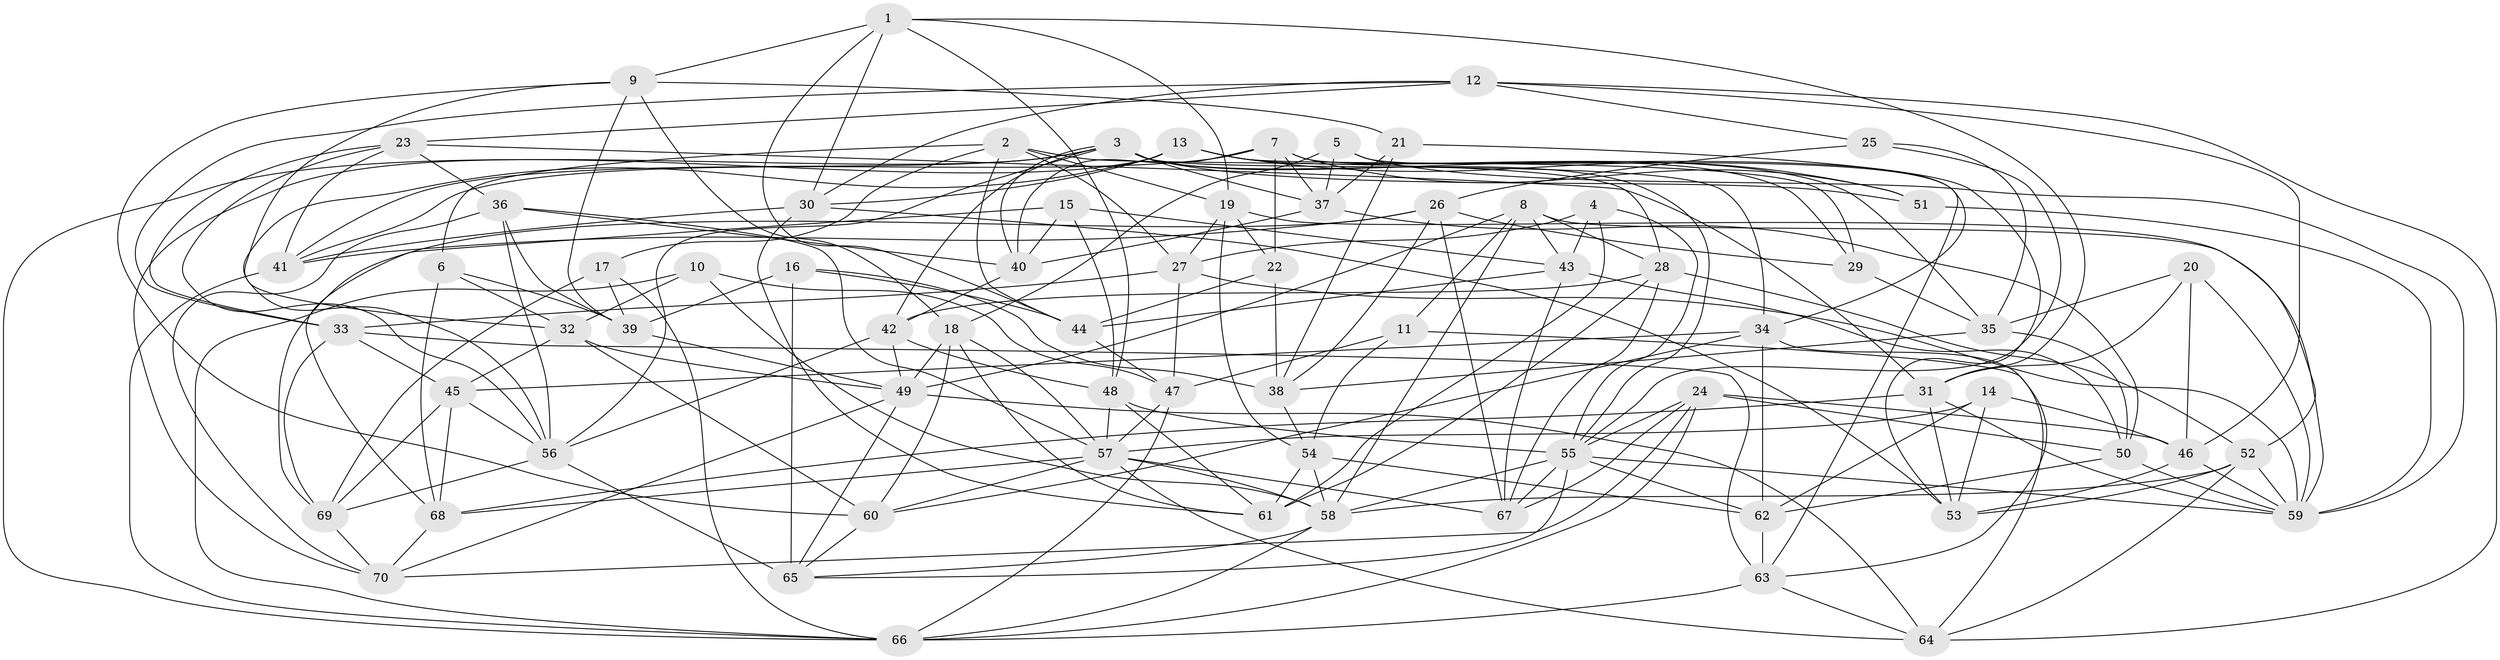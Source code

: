 // original degree distribution, {4: 1.0}
// Generated by graph-tools (version 1.1) at 2025/50/03/09/25 03:50:48]
// undirected, 70 vertices, 207 edges
graph export_dot {
graph [start="1"]
  node [color=gray90,style=filled];
  1;
  2;
  3;
  4;
  5;
  6;
  7;
  8;
  9;
  10;
  11;
  12;
  13;
  14;
  15;
  16;
  17;
  18;
  19;
  20;
  21;
  22;
  23;
  24;
  25;
  26;
  27;
  28;
  29;
  30;
  31;
  32;
  33;
  34;
  35;
  36;
  37;
  38;
  39;
  40;
  41;
  42;
  43;
  44;
  45;
  46;
  47;
  48;
  49;
  50;
  51;
  52;
  53;
  54;
  55;
  56;
  57;
  58;
  59;
  60;
  61;
  62;
  63;
  64;
  65;
  66;
  67;
  68;
  69;
  70;
  1 -- 9 [weight=1.0];
  1 -- 19 [weight=1.0];
  1 -- 30 [weight=1.0];
  1 -- 31 [weight=1.0];
  1 -- 44 [weight=1.0];
  1 -- 48 [weight=1.0];
  2 -- 6 [weight=1.0];
  2 -- 17 [weight=1.0];
  2 -- 19 [weight=1.0];
  2 -- 27 [weight=1.0];
  2 -- 28 [weight=1.0];
  2 -- 44 [weight=1.0];
  3 -- 29 [weight=1.0];
  3 -- 34 [weight=1.0];
  3 -- 37 [weight=1.0];
  3 -- 40 [weight=1.0];
  3 -- 41 [weight=1.0];
  3 -- 42 [weight=1.0];
  3 -- 51 [weight=1.0];
  3 -- 55 [weight=1.0];
  3 -- 56 [weight=1.0];
  3 -- 66 [weight=1.0];
  4 -- 27 [weight=1.0];
  4 -- 43 [weight=1.0];
  4 -- 55 [weight=1.0];
  4 -- 61 [weight=1.0];
  5 -- 18 [weight=1.0];
  5 -- 34 [weight=1.0];
  5 -- 37 [weight=1.0];
  5 -- 59 [weight=1.0];
  6 -- 32 [weight=1.0];
  6 -- 39 [weight=1.0];
  6 -- 68 [weight=1.0];
  7 -- 22 [weight=1.0];
  7 -- 37 [weight=1.0];
  7 -- 40 [weight=1.0];
  7 -- 41 [weight=1.0];
  7 -- 51 [weight=1.0];
  7 -- 63 [weight=1.0];
  8 -- 11 [weight=1.0];
  8 -- 28 [weight=1.0];
  8 -- 43 [weight=1.0];
  8 -- 49 [weight=1.0];
  8 -- 52 [weight=1.0];
  8 -- 58 [weight=1.0];
  9 -- 18 [weight=1.0];
  9 -- 21 [weight=1.0];
  9 -- 32 [weight=1.0];
  9 -- 39 [weight=1.0];
  9 -- 60 [weight=1.0];
  10 -- 32 [weight=1.0];
  10 -- 47 [weight=1.0];
  10 -- 58 [weight=1.0];
  10 -- 66 [weight=1.0];
  11 -- 47 [weight=1.0];
  11 -- 54 [weight=1.0];
  11 -- 64 [weight=1.0];
  12 -- 23 [weight=1.0];
  12 -- 25 [weight=1.0];
  12 -- 30 [weight=1.0];
  12 -- 33 [weight=1.0];
  12 -- 46 [weight=1.0];
  12 -- 64 [weight=1.0];
  13 -- 29 [weight=1.0];
  13 -- 30 [weight=1.0];
  13 -- 35 [weight=1.0];
  13 -- 51 [weight=1.0];
  13 -- 56 [weight=1.0];
  13 -- 70 [weight=1.0];
  14 -- 46 [weight=1.0];
  14 -- 53 [weight=1.0];
  14 -- 57 [weight=1.0];
  14 -- 62 [weight=1.0];
  15 -- 40 [weight=1.0];
  15 -- 43 [weight=1.0];
  15 -- 48 [weight=1.0];
  15 -- 68 [weight=1.0];
  16 -- 38 [weight=1.0];
  16 -- 39 [weight=1.0];
  16 -- 44 [weight=1.0];
  16 -- 65 [weight=1.0];
  17 -- 39 [weight=1.0];
  17 -- 66 [weight=1.0];
  17 -- 69 [weight=1.0];
  18 -- 49 [weight=1.0];
  18 -- 57 [weight=1.0];
  18 -- 60 [weight=1.0];
  18 -- 61 [weight=1.0];
  19 -- 22 [weight=1.0];
  19 -- 27 [weight=1.0];
  19 -- 54 [weight=1.0];
  19 -- 59 [weight=1.0];
  20 -- 31 [weight=1.0];
  20 -- 35 [weight=1.0];
  20 -- 46 [weight=1.0];
  20 -- 59 [weight=1.0];
  21 -- 37 [weight=1.0];
  21 -- 38 [weight=1.0];
  21 -- 53 [weight=1.0];
  22 -- 38 [weight=1.0];
  22 -- 44 [weight=1.0];
  23 -- 31 [weight=1.0];
  23 -- 33 [weight=1.0];
  23 -- 36 [weight=1.0];
  23 -- 41 [weight=1.0];
  23 -- 56 [weight=1.0];
  24 -- 46 [weight=1.0];
  24 -- 50 [weight=1.0];
  24 -- 55 [weight=1.0];
  24 -- 66 [weight=1.0];
  24 -- 67 [weight=1.0];
  24 -- 70 [weight=1.0];
  25 -- 26 [weight=1.0];
  25 -- 35 [weight=1.0];
  25 -- 55 [weight=1.0];
  26 -- 29 [weight=1.0];
  26 -- 38 [weight=1.0];
  26 -- 41 [weight=1.0];
  26 -- 67 [weight=1.0];
  26 -- 69 [weight=1.0];
  27 -- 33 [weight=1.0];
  27 -- 47 [weight=1.0];
  27 -- 59 [weight=1.0];
  28 -- 42 [weight=1.0];
  28 -- 52 [weight=1.0];
  28 -- 61 [weight=1.0];
  28 -- 67 [weight=1.0];
  29 -- 35 [weight=1.0];
  30 -- 41 [weight=1.0];
  30 -- 53 [weight=1.0];
  30 -- 61 [weight=1.0];
  31 -- 53 [weight=1.0];
  31 -- 59 [weight=1.0];
  31 -- 68 [weight=1.0];
  32 -- 45 [weight=1.0];
  32 -- 49 [weight=1.0];
  32 -- 60 [weight=1.0];
  33 -- 45 [weight=1.0];
  33 -- 63 [weight=1.0];
  33 -- 69 [weight=1.0];
  34 -- 45 [weight=1.0];
  34 -- 60 [weight=1.0];
  34 -- 62 [weight=1.0];
  34 -- 63 [weight=1.0];
  35 -- 38 [weight=1.0];
  35 -- 50 [weight=1.0];
  36 -- 39 [weight=1.0];
  36 -- 40 [weight=1.0];
  36 -- 56 [weight=1.0];
  36 -- 57 [weight=1.0];
  36 -- 70 [weight=1.0];
  37 -- 40 [weight=1.0];
  37 -- 50 [weight=1.0];
  38 -- 54 [weight=1.0];
  39 -- 49 [weight=1.0];
  40 -- 42 [weight=1.0];
  41 -- 66 [weight=1.0];
  42 -- 48 [weight=1.0];
  42 -- 49 [weight=1.0];
  42 -- 56 [weight=1.0];
  43 -- 44 [weight=1.0];
  43 -- 50 [weight=1.0];
  43 -- 67 [weight=1.0];
  44 -- 47 [weight=1.0];
  45 -- 56 [weight=1.0];
  45 -- 68 [weight=1.0];
  45 -- 69 [weight=1.0];
  46 -- 53 [weight=1.0];
  46 -- 59 [weight=1.0];
  47 -- 57 [weight=1.0];
  47 -- 66 [weight=1.0];
  48 -- 55 [weight=1.0];
  48 -- 57 [weight=1.0];
  48 -- 61 [weight=1.0];
  49 -- 64 [weight=1.0];
  49 -- 65 [weight=1.0];
  49 -- 70 [weight=1.0];
  50 -- 59 [weight=1.0];
  50 -- 62 [weight=1.0];
  51 -- 59 [weight=1.0];
  52 -- 53 [weight=1.0];
  52 -- 58 [weight=1.0];
  52 -- 59 [weight=1.0];
  52 -- 64 [weight=1.0];
  54 -- 58 [weight=1.0];
  54 -- 61 [weight=1.0];
  54 -- 62 [weight=1.0];
  55 -- 58 [weight=1.0];
  55 -- 59 [weight=1.0];
  55 -- 62 [weight=1.0];
  55 -- 65 [weight=1.0];
  55 -- 67 [weight=1.0];
  56 -- 65 [weight=1.0];
  56 -- 69 [weight=1.0];
  57 -- 58 [weight=1.0];
  57 -- 60 [weight=1.0];
  57 -- 64 [weight=1.0];
  57 -- 67 [weight=1.0];
  57 -- 68 [weight=1.0];
  58 -- 65 [weight=1.0];
  58 -- 66 [weight=1.0];
  60 -- 65 [weight=1.0];
  62 -- 63 [weight=1.0];
  63 -- 64 [weight=1.0];
  63 -- 66 [weight=1.0];
  68 -- 70 [weight=1.0];
  69 -- 70 [weight=1.0];
}
